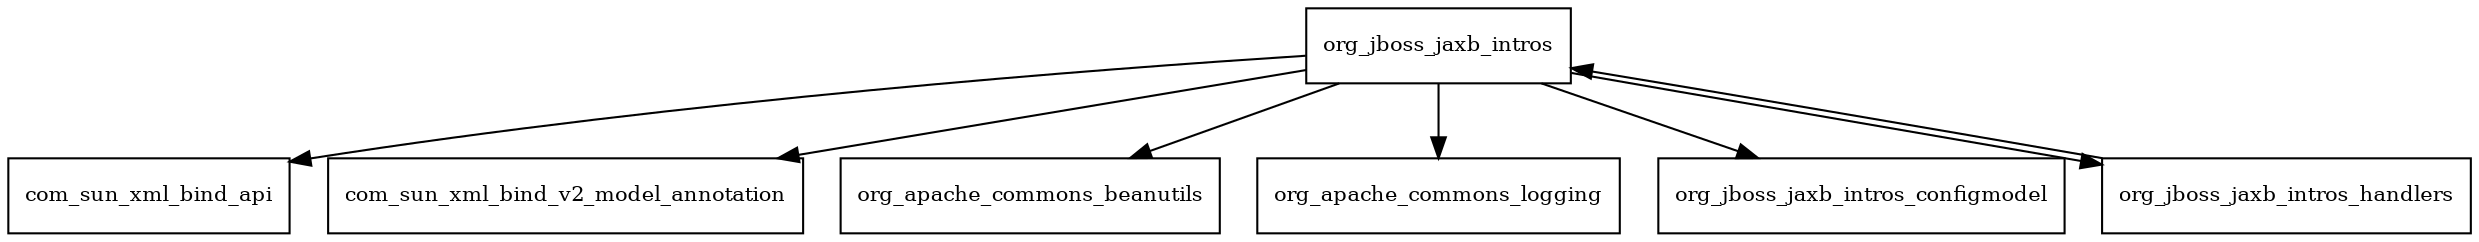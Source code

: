 digraph jboss_jaxb_intros_1_0_2_GA_redhat_6_package_dependencies {
  node [shape = box, fontsize=10.0];
  org_jboss_jaxb_intros -> com_sun_xml_bind_api;
  org_jboss_jaxb_intros -> com_sun_xml_bind_v2_model_annotation;
  org_jboss_jaxb_intros -> org_apache_commons_beanutils;
  org_jboss_jaxb_intros -> org_apache_commons_logging;
  org_jboss_jaxb_intros -> org_jboss_jaxb_intros_configmodel;
  org_jboss_jaxb_intros -> org_jboss_jaxb_intros_handlers;
  org_jboss_jaxb_intros_handlers -> org_jboss_jaxb_intros;
}
